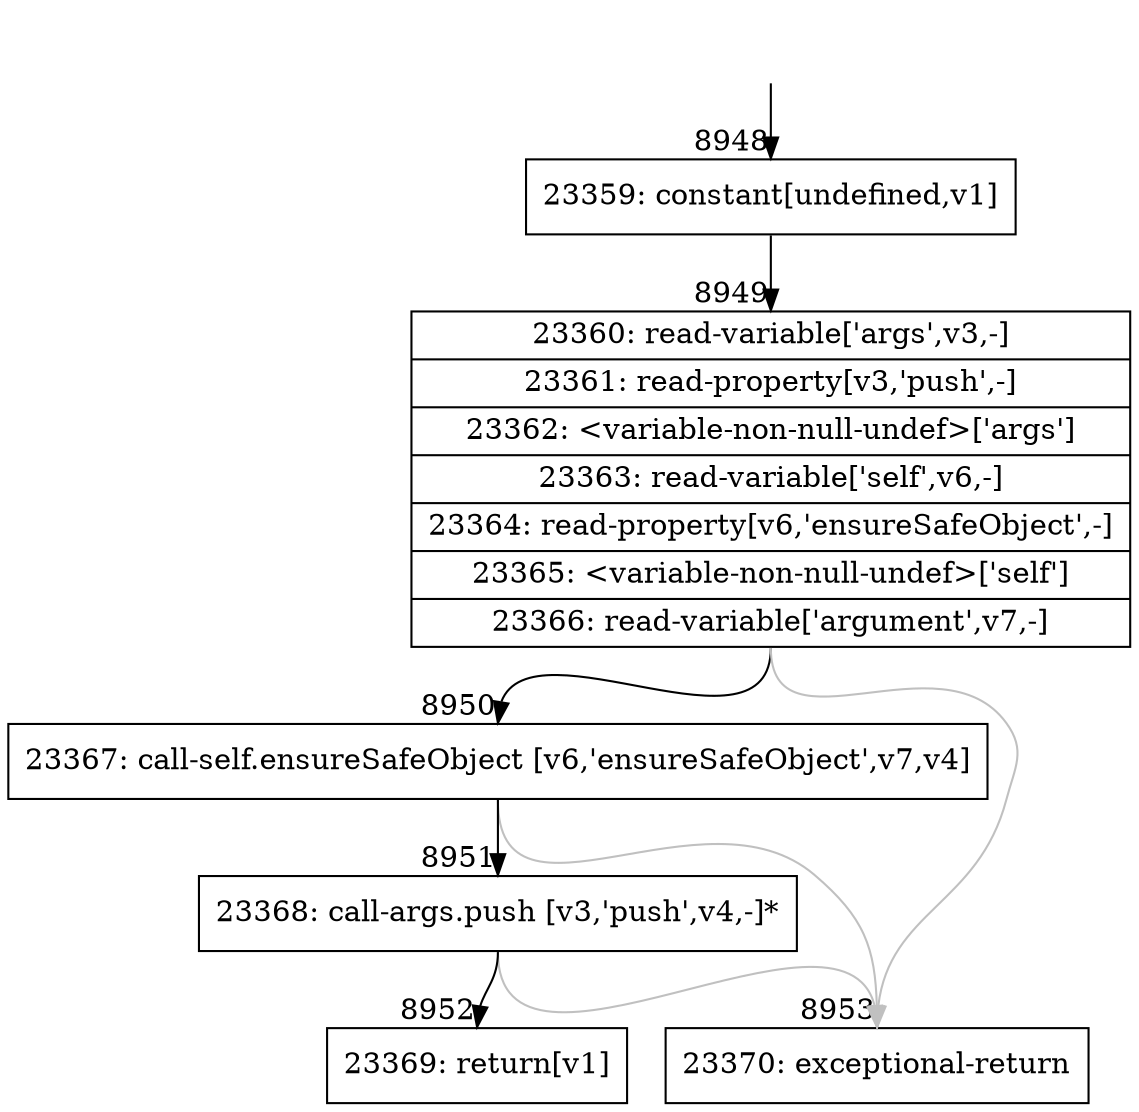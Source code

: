 digraph {
rankdir="TD"
BB_entry662[shape=none,label=""];
BB_entry662 -> BB8948 [tailport=s, headport=n, headlabel="    8948"]
BB8948 [shape=record label="{23359: constant[undefined,v1]}" ] 
BB8948 -> BB8949 [tailport=s, headport=n, headlabel="      8949"]
BB8949 [shape=record label="{23360: read-variable['args',v3,-]|23361: read-property[v3,'push',-]|23362: \<variable-non-null-undef\>['args']|23363: read-variable['self',v6,-]|23364: read-property[v6,'ensureSafeObject',-]|23365: \<variable-non-null-undef\>['self']|23366: read-variable['argument',v7,-]}" ] 
BB8949 -> BB8950 [tailport=s, headport=n, headlabel="      8950"]
BB8949 -> BB8953 [tailport=s, headport=n, color=gray, headlabel="      8953"]
BB8950 [shape=record label="{23367: call-self.ensureSafeObject [v6,'ensureSafeObject',v7,v4]}" ] 
BB8950 -> BB8951 [tailport=s, headport=n, headlabel="      8951"]
BB8950 -> BB8953 [tailport=s, headport=n, color=gray]
BB8951 [shape=record label="{23368: call-args.push [v3,'push',v4,-]*}" ] 
BB8951 -> BB8952 [tailport=s, headport=n, headlabel="      8952"]
BB8951 -> BB8953 [tailport=s, headport=n, color=gray]
BB8952 [shape=record label="{23369: return[v1]}" ] 
BB8953 [shape=record label="{23370: exceptional-return}" ] 
//#$~ 13355
}
